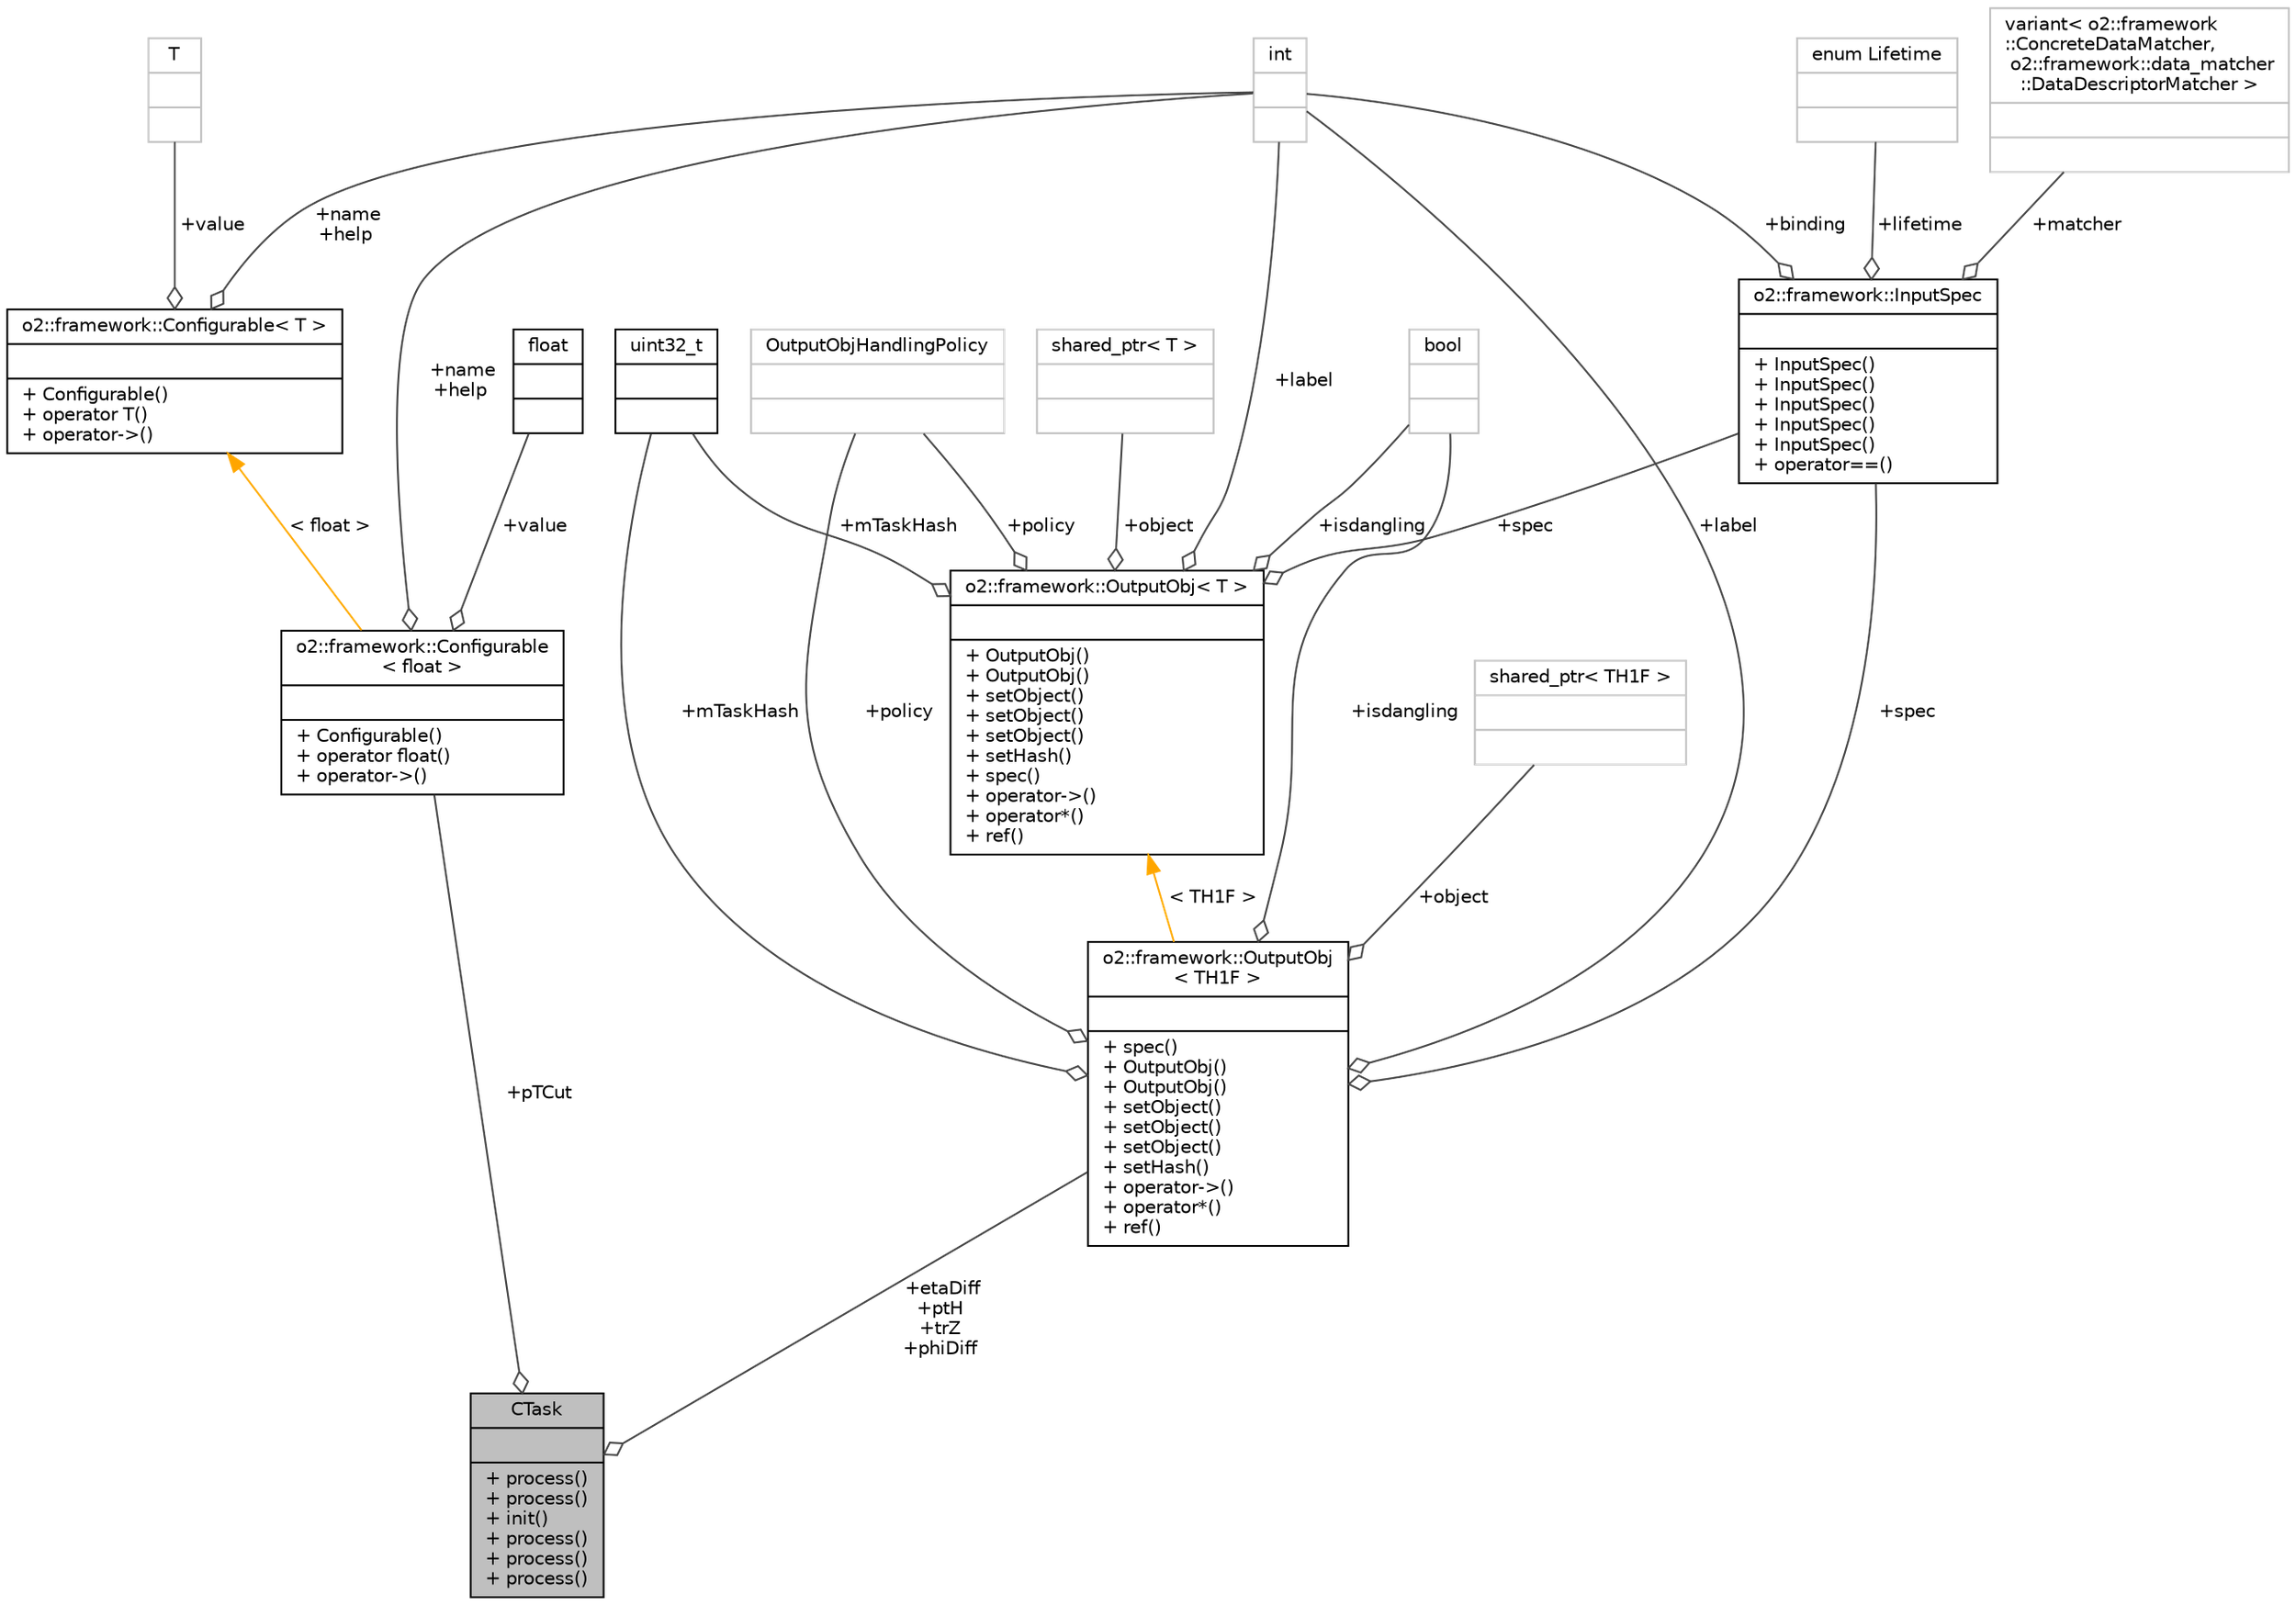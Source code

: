 digraph "CTask"
{
 // INTERACTIVE_SVG=YES
  bgcolor="transparent";
  edge [fontname="Helvetica",fontsize="10",labelfontname="Helvetica",labelfontsize="10"];
  node [fontname="Helvetica",fontsize="10",shape=record];
  Node1 [label="{CTask\n||+ process()\l+ process()\l+ init()\l+ process()\l+ process()\l+ process()\l}",height=0.2,width=0.4,color="black", fillcolor="grey75", style="filled", fontcolor="black"];
  Node2 -> Node1 [color="grey25",fontsize="10",style="solid",label=" +pTCut" ,arrowhead="odiamond",fontname="Helvetica"];
  Node2 [label="{o2::framework::Configurable\l\< float \>\n||+ Configurable()\l+ operator float()\l+ operator-\>()\l}",height=0.2,width=0.4,color="black",URL="$d8/d71/structo2_1_1framework_1_1Configurable.html"];
  Node3 -> Node2 [color="grey25",fontsize="10",style="solid",label=" +value" ,arrowhead="odiamond",fontname="Helvetica"];
  Node3 [label="{float\n||}",height=0.2,width=0.4,color="black",URL="$d4/dc3/classfloat.html"];
  Node4 -> Node2 [color="grey25",fontsize="10",style="solid",label=" +name\n+help" ,arrowhead="odiamond",fontname="Helvetica"];
  Node4 [label="{int\n||}",height=0.2,width=0.4,color="grey75"];
  Node5 -> Node2 [dir="back",color="orange",fontsize="10",style="solid",label=" \< float \>" ,fontname="Helvetica"];
  Node5 [label="{o2::framework::Configurable\< T \>\n||+ Configurable()\l+ operator T()\l+ operator-\>()\l}",height=0.2,width=0.4,color="black",URL="$d8/d71/structo2_1_1framework_1_1Configurable.html"];
  Node4 -> Node5 [color="grey25",fontsize="10",style="solid",label=" +name\n+help" ,arrowhead="odiamond",fontname="Helvetica"];
  Node6 -> Node5 [color="grey25",fontsize="10",style="solid",label=" +value" ,arrowhead="odiamond",fontname="Helvetica"];
  Node6 [label="{T\n||}",height=0.2,width=0.4,color="grey75"];
  Node7 -> Node1 [color="grey25",fontsize="10",style="solid",label=" +etaDiff\n+ptH\n+trZ\n+phiDiff" ,arrowhead="odiamond",fontname="Helvetica"];
  Node7 [label="{o2::framework::OutputObj\l\< TH1F \>\n||+ spec()\l+ OutputObj()\l+ OutputObj()\l+ setObject()\l+ setObject()\l+ setObject()\l+ setHash()\l+ operator-\>()\l+ operator*()\l+ ref()\l}",height=0.2,width=0.4,color="black",URL="$d4/d79/structo2_1_1framework_1_1OutputObj.html"];
  Node8 -> Node7 [color="grey25",fontsize="10",style="solid",label=" +policy" ,arrowhead="odiamond",fontname="Helvetica"];
  Node8 [label="{OutputObjHandlingPolicy\n||}",height=0.2,width=0.4,color="grey75"];
  Node9 -> Node7 [color="grey25",fontsize="10",style="solid",label=" +mTaskHash" ,arrowhead="odiamond",fontname="Helvetica"];
  Node9 [label="{uint32_t\n||}",height=0.2,width=0.4,color="black",URL="$d3/d87/classuint32__t.html"];
  Node4 -> Node7 [color="grey25",fontsize="10",style="solid",label=" +label" ,arrowhead="odiamond",fontname="Helvetica"];
  Node10 -> Node7 [color="grey25",fontsize="10",style="solid",label=" +isdangling" ,arrowhead="odiamond",fontname="Helvetica"];
  Node10 [label="{bool\n||}",height=0.2,width=0.4,color="grey75"];
  Node11 -> Node7 [color="grey25",fontsize="10",style="solid",label=" +spec" ,arrowhead="odiamond",fontname="Helvetica"];
  Node11 [label="{o2::framework::InputSpec\n||+ InputSpec()\l+ InputSpec()\l+ InputSpec()\l+ InputSpec()\l+ InputSpec()\l+ operator==()\l}",height=0.2,width=0.4,color="black",URL="$da/d96/structo2_1_1framework_1_1InputSpec.html"];
  Node12 -> Node11 [color="grey25",fontsize="10",style="solid",label=" +lifetime" ,arrowhead="odiamond",fontname="Helvetica"];
  Node12 [label="{enum Lifetime\n||}",height=0.2,width=0.4,color="grey75"];
  Node13 -> Node11 [color="grey25",fontsize="10",style="solid",label=" +matcher" ,arrowhead="odiamond",fontname="Helvetica"];
  Node13 [label="{variant\< o2::framework\l::ConcreteDataMatcher,\l o2::framework::data_matcher\l::DataDescriptorMatcher \>\n||}",height=0.2,width=0.4,color="grey75"];
  Node4 -> Node11 [color="grey25",fontsize="10",style="solid",label=" +binding" ,arrowhead="odiamond",fontname="Helvetica"];
  Node14 -> Node7 [color="grey25",fontsize="10",style="solid",label=" +object" ,arrowhead="odiamond",fontname="Helvetica"];
  Node14 [label="{shared_ptr\< TH1F \>\n||}",height=0.2,width=0.4,color="grey75"];
  Node15 -> Node7 [dir="back",color="orange",fontsize="10",style="solid",label=" \< TH1F \>" ,fontname="Helvetica"];
  Node15 [label="{o2::framework::OutputObj\< T \>\n||+ OutputObj()\l+ OutputObj()\l+ setObject()\l+ setObject()\l+ setObject()\l+ setHash()\l+ spec()\l+ operator-\>()\l+ operator*()\l+ ref()\l}",height=0.2,width=0.4,color="black",URL="$d4/d79/structo2_1_1framework_1_1OutputObj.html"];
  Node9 -> Node15 [color="grey25",fontsize="10",style="solid",label=" +mTaskHash" ,arrowhead="odiamond",fontname="Helvetica"];
  Node8 -> Node15 [color="grey25",fontsize="10",style="solid",label=" +policy" ,arrowhead="odiamond",fontname="Helvetica"];
  Node4 -> Node15 [color="grey25",fontsize="10",style="solid",label=" +label" ,arrowhead="odiamond",fontname="Helvetica"];
  Node16 -> Node15 [color="grey25",fontsize="10",style="solid",label=" +object" ,arrowhead="odiamond",fontname="Helvetica"];
  Node16 [label="{shared_ptr\< T \>\n||}",height=0.2,width=0.4,color="grey75"];
  Node10 -> Node15 [color="grey25",fontsize="10",style="solid",label=" +isdangling" ,arrowhead="odiamond",fontname="Helvetica"];
  Node11 -> Node15 [color="grey25",fontsize="10",style="solid",label=" +spec" ,arrowhead="odiamond",fontname="Helvetica"];
}
